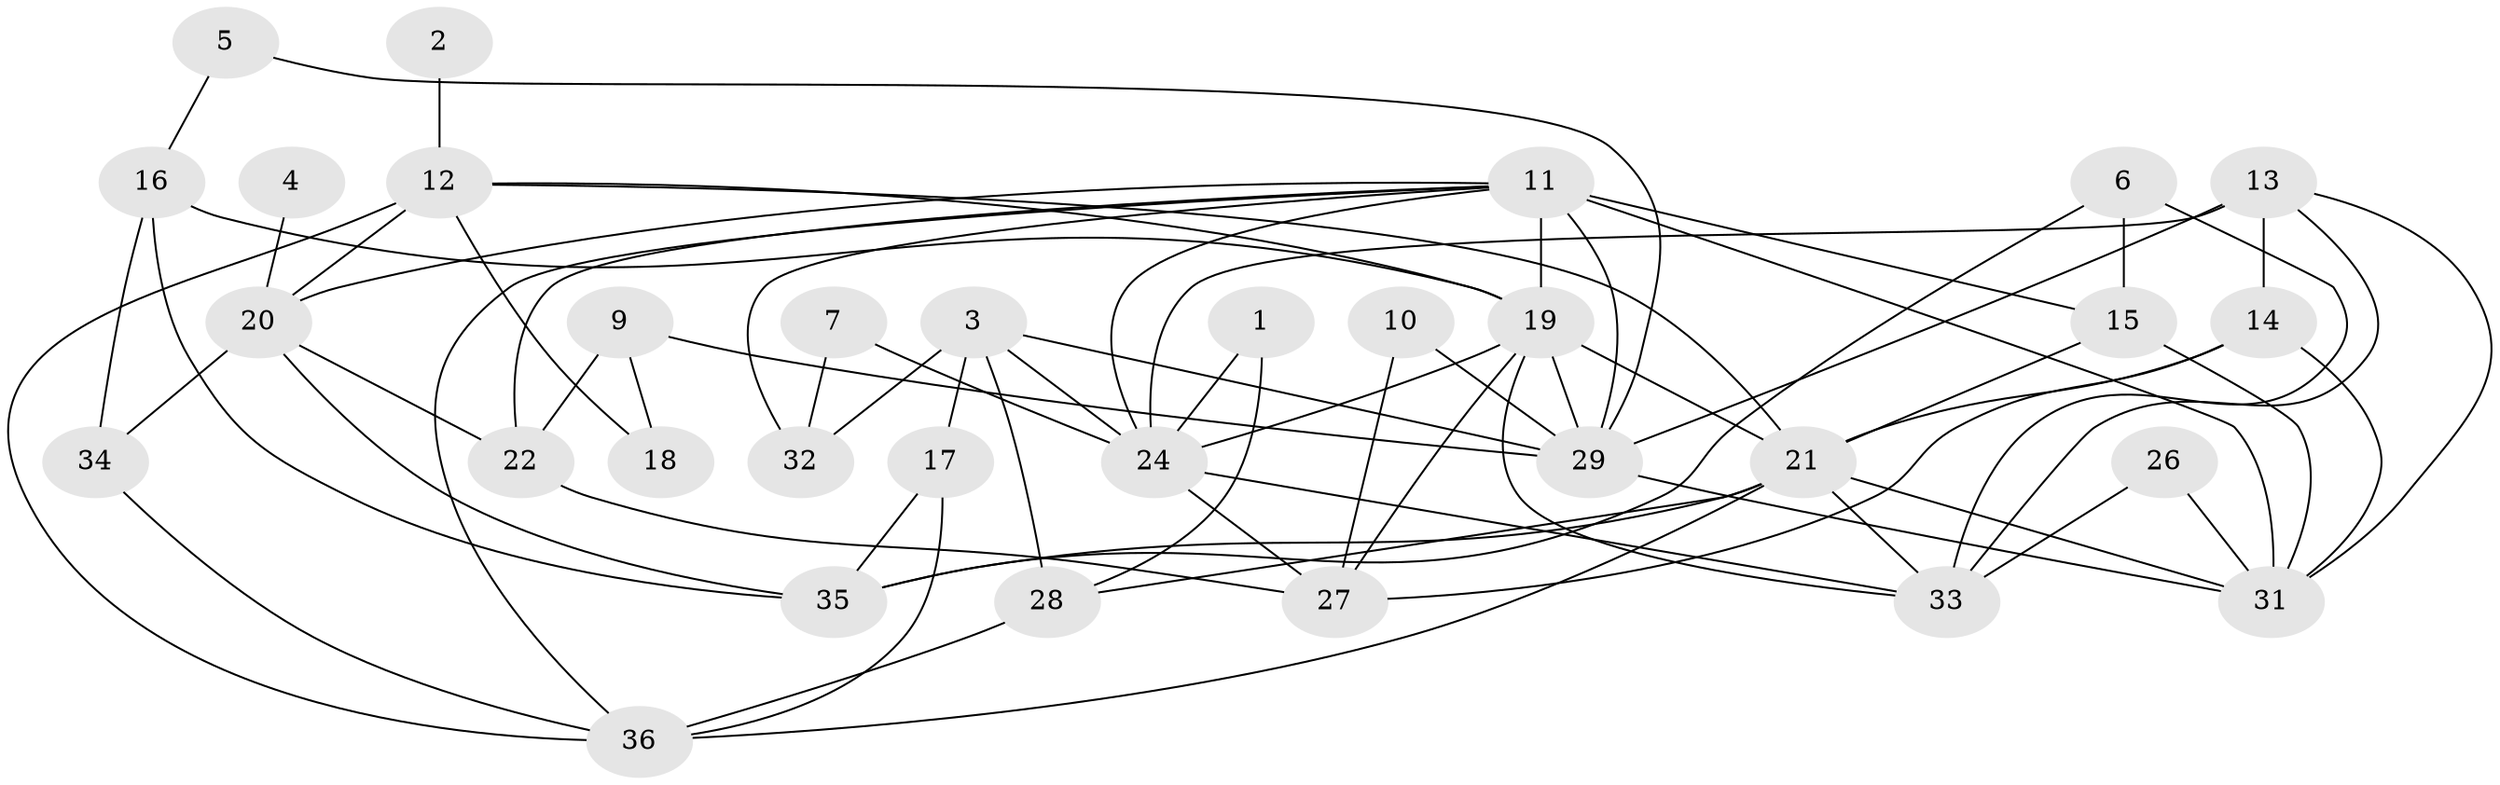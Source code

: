 // original degree distribution, {4: 0.19444444444444445, 2: 0.2222222222222222, 3: 0.2222222222222222, 1: 0.08333333333333333, 5: 0.125, 0: 0.05555555555555555, 7: 0.013888888888888888, 6: 0.08333333333333333}
// Generated by graph-tools (version 1.1) at 2025/25/03/09/25 03:25:14]
// undirected, 32 vertices, 71 edges
graph export_dot {
graph [start="1"]
  node [color=gray90,style=filled];
  1;
  2;
  3;
  4;
  5;
  6;
  7;
  9;
  10;
  11;
  12;
  13;
  14;
  15;
  16;
  17;
  18;
  19;
  20;
  21;
  22;
  24;
  26;
  27;
  28;
  29;
  31;
  32;
  33;
  34;
  35;
  36;
  1 -- 24 [weight=2.0];
  1 -- 28 [weight=1.0];
  2 -- 12 [weight=1.0];
  3 -- 17 [weight=1.0];
  3 -- 24 [weight=1.0];
  3 -- 28 [weight=2.0];
  3 -- 29 [weight=1.0];
  3 -- 32 [weight=1.0];
  4 -- 20 [weight=1.0];
  5 -- 16 [weight=1.0];
  5 -- 29 [weight=1.0];
  6 -- 15 [weight=1.0];
  6 -- 33 [weight=1.0];
  6 -- 35 [weight=1.0];
  7 -- 24 [weight=1.0];
  7 -- 32 [weight=1.0];
  9 -- 18 [weight=1.0];
  9 -- 22 [weight=1.0];
  9 -- 29 [weight=1.0];
  10 -- 27 [weight=1.0];
  10 -- 29 [weight=1.0];
  11 -- 15 [weight=2.0];
  11 -- 19 [weight=2.0];
  11 -- 20 [weight=1.0];
  11 -- 22 [weight=1.0];
  11 -- 24 [weight=2.0];
  11 -- 29 [weight=1.0];
  11 -- 31 [weight=2.0];
  11 -- 32 [weight=1.0];
  11 -- 36 [weight=1.0];
  12 -- 18 [weight=1.0];
  12 -- 19 [weight=1.0];
  12 -- 20 [weight=1.0];
  12 -- 21 [weight=1.0];
  12 -- 36 [weight=1.0];
  13 -- 14 [weight=1.0];
  13 -- 24 [weight=1.0];
  13 -- 29 [weight=1.0];
  13 -- 31 [weight=1.0];
  13 -- 33 [weight=1.0];
  14 -- 21 [weight=1.0];
  14 -- 27 [weight=1.0];
  14 -- 31 [weight=1.0];
  15 -- 21 [weight=1.0];
  15 -- 31 [weight=2.0];
  16 -- 19 [weight=1.0];
  16 -- 34 [weight=1.0];
  16 -- 35 [weight=1.0];
  17 -- 35 [weight=1.0];
  17 -- 36 [weight=1.0];
  19 -- 21 [weight=1.0];
  19 -- 24 [weight=1.0];
  19 -- 27 [weight=1.0];
  19 -- 29 [weight=1.0];
  19 -- 33 [weight=1.0];
  20 -- 22 [weight=1.0];
  20 -- 34 [weight=1.0];
  20 -- 35 [weight=1.0];
  21 -- 28 [weight=1.0];
  21 -- 31 [weight=1.0];
  21 -- 33 [weight=1.0];
  21 -- 35 [weight=1.0];
  21 -- 36 [weight=1.0];
  22 -- 27 [weight=1.0];
  24 -- 27 [weight=1.0];
  24 -- 33 [weight=1.0];
  26 -- 31 [weight=1.0];
  26 -- 33 [weight=1.0];
  28 -- 36 [weight=1.0];
  29 -- 31 [weight=2.0];
  34 -- 36 [weight=1.0];
}

